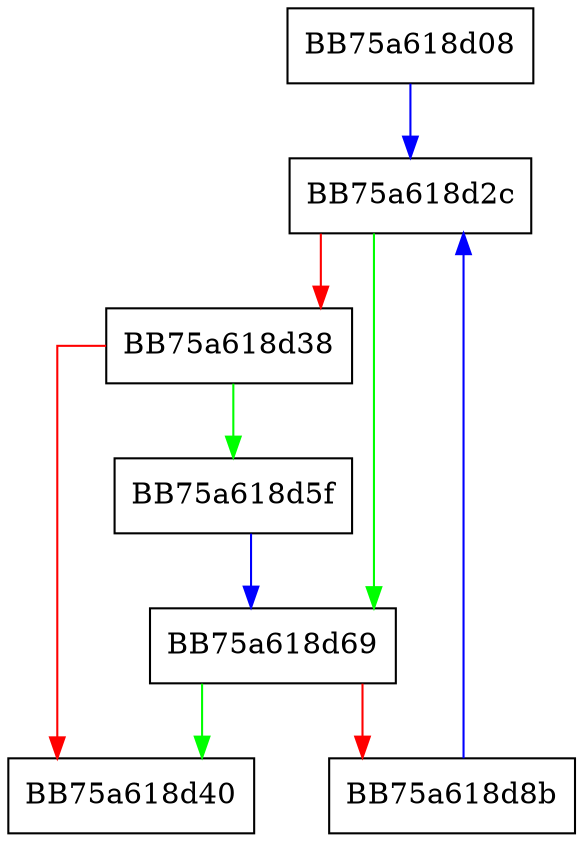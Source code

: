 digraph RemoveSymbol {
  node [shape="box"];
  graph [splines=ortho];
  BB75a618d08 -> BB75a618d2c [color="blue"];
  BB75a618d2c -> BB75a618d69 [color="green"];
  BB75a618d2c -> BB75a618d38 [color="red"];
  BB75a618d38 -> BB75a618d5f [color="green"];
  BB75a618d38 -> BB75a618d40 [color="red"];
  BB75a618d5f -> BB75a618d69 [color="blue"];
  BB75a618d69 -> BB75a618d40 [color="green"];
  BB75a618d69 -> BB75a618d8b [color="red"];
  BB75a618d8b -> BB75a618d2c [color="blue"];
}
